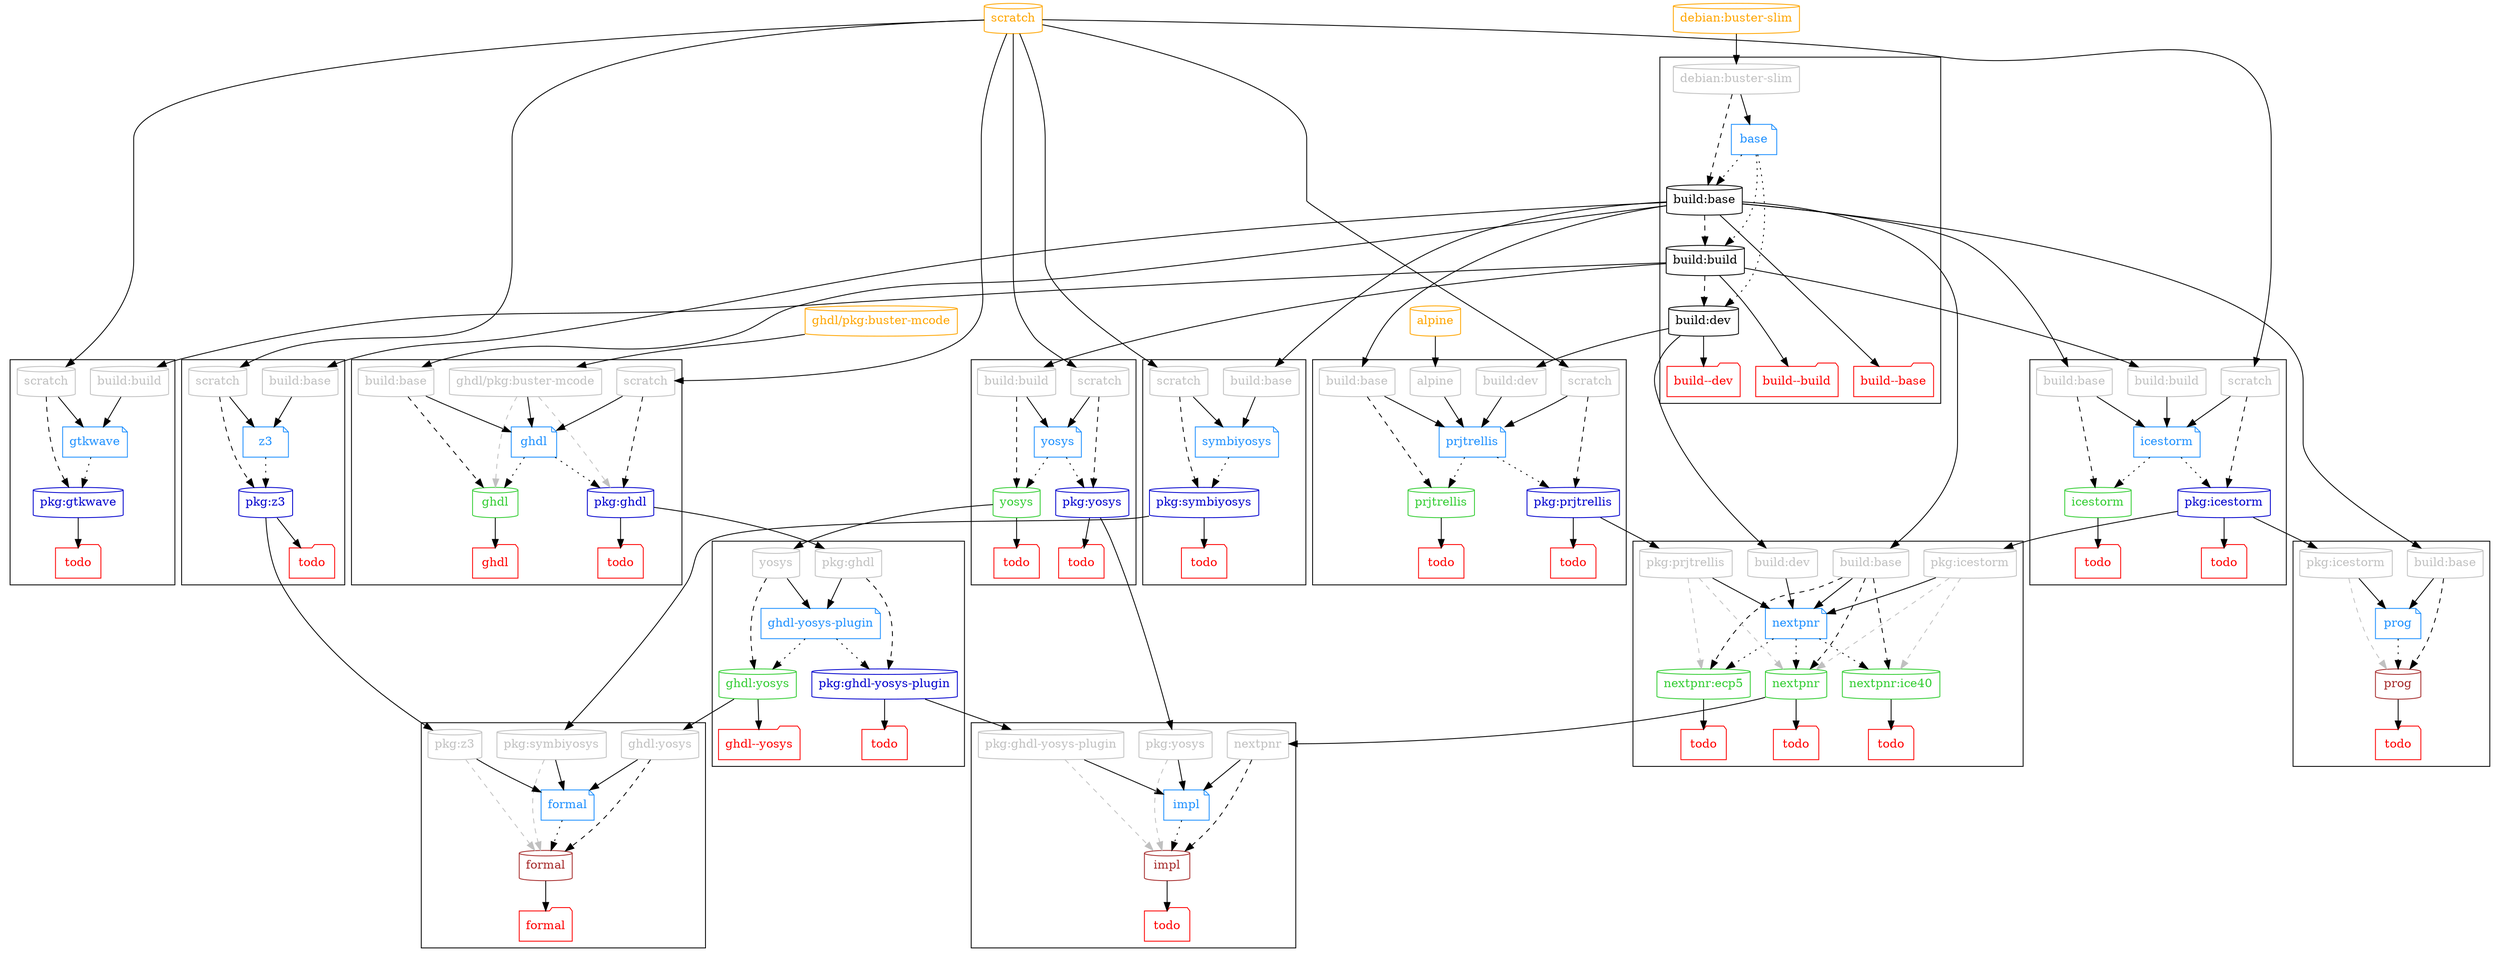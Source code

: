 digraph G {

  #splines=polyline; #curved
  newrank=true;

  # Dockerfiles

  { node [shape=note, color=dodgerblue, fontcolor=dodgerblue]
    d_base             [label="base"];
    d_formal           [label="formal"];
    d_ghdl             [label="ghdl"];
    d_ghdlYosysPlugin  [label="ghdl-yosys-plugin"];
    d_gtkwave          [label="gtkwave"];
    d_icestorm         [label="icestorm"];
    d_impl             [label="impl"];
    d_nextpnr          [label="nextpnr"];
    d_prjtrellis       [label="prjtrellis"];
    d_prog             [label="prog"];
    d_symbiyosys       [label="symbiyosys"];
    d_yosys            [label="yosys"];
    d_z3               [label="z3"];
  }

  # Images

  { node [shape=cylinder]
    "build:base"
    "build:build"
    "build:dev"
    { node [color=limegreen, fontcolor=limegreen]
      "ghdl"
      "ghdl:yosys"
      "icestorm"
      "nextpnr:ice40"
      "nextpnr:ecp5"
      "nextpnr"
      "prjtrellis"
      "yosys"
    }
    { node [color=mediumblue, fontcolor=mediumblue]
      "pkg:ghdl"
      "pkg:ghdl-yosys-plugin"
      "pkg:gtkwave"
      "pkg:icestorm"
      "pkg:prjtrellis"
      "pkg:symbiyosys"
      "pkg:yosys"
      "pkg:z3"
    }
    { node [color=brown, fontcolor=brown]
      "formal"
      "impl"
      "prog"
    }
  }

  # External images

  { node [shape=cylinder, color=orange, fontcolor=orange]
    { rank=same
      "debian:buster-slim";
      "scratch"           ;
    }

    "alpine";
    "ghdl/pkg:buster-mcode";
  }

  # Workflows

  subgraph cluster_base {
    { rank=same
      node [shape=cylinder, color=grey, fontcolor=grey]
      "p_base_debian" [label="debian:buster-slim"]
    }

    d_base -> {
      "build:base",
      "build:build",
      "build:dev"
    } [style=dotted];

    { rank=same
      node [shape=folder, color=red, fontcolor=red];
      "t_build:base" [label="build--base"];
      "t_build:build" [label="build--build"];
      "t_build:dev" [label="build--dev"];
    }

    "build:base" -> "t_build:base";
    "build:build" -> "t_build:build";
    "build:dev" -> "t_build:dev";
  }

  subgraph cluster_formal {
    { rank=same
      node [shape=cylinder, color=grey, fontcolor=grey]
      "p_formal_ghdl" [label="ghdl:yosys"]
      "p_formal_symbiyosys" [label="pkg:symbiyosys"]
      "p_formal_z3" [label="pkg:z3"]
    }

    d_formal ->
    "formal" [style=dotted];

    "t_formal" [shape=folder, color=red, fontcolor=red, label="formal"];

    "formal" -> "t_formal";
  }

  subgraph cluster_ghdl {
    { rank=same
      node [shape=cylinder, color=grey, fontcolor=grey]
      "p_ghdl_build:base" [label="build:base"]
      "p_ghdl_scratch" [label="scratch"]
      "p_ghdl_buster" [label="ghdl/pkg:buster-mcode"]
    }

    d_ghdl -> { rank=same
      "ghdl",
      "pkg:ghdl"
    } [style=dotted];

    { rank=same
      node [shape=folder, color=red, fontcolor=red];
      "t_ghdl" [label="ghdl"];
      "t_pkg:ghdl" [label="todo"];
    }

    "ghdl" -> "t_ghdl";
    "pkg:ghdl" -> "t_pkg:ghdl";
  }

  subgraph cluster_ghdlYosysPlugin {
    { rank=same
      node [shape=cylinder, color=grey, fontcolor=grey]
      "p_ghdl-yosys-plugin_yosys" [label="yosys"]
      "p_ghdl-yosys-plugin_pkg:ghdl" [label="pkg:ghdl"]
    }

    d_ghdlYosysPlugin -> { rank=same
      "pkg:ghdl-yosys-plugin",
      "ghdl:yosys"
    } [style=dotted];

    { rank=same
      node [shape=folder, color=red, fontcolor=red];
      "t_pkg:ghdl-yosys-plugin" [label="todo"];
      "t_ghdl:yosys" [label="ghdl--yosys"];
    }

    "pkg:ghdl-yosys-plugin" -> "t_pkg:ghdl-yosys-plugin";
    "ghdl:yosys" -> "t_ghdl:yosys";
  }

  subgraph cluster_gtkwave {
    { rank=same
      node [shape=cylinder, color=grey, fontcolor=grey]
      "p_gtkwave_build:build" [label="build:build"]
      "p_gtkwave_scratch" [label="scratch"]
    }

    d_gtkwave ->
    "pkg:gtkwave" [style=dotted];

    "t_pkg:gtkwave" [shape=folder, color=red, fontcolor=red, label="todo"];

    "pkg:gtkwave" -> "t_pkg:gtkwave";
  }

  subgraph cluster_icestorm {
    { rank=same
      node [shape=cylinder, color=grey, fontcolor=grey]
      "p_icestorm_scratch" [label="scratch"]
      "p_icestorm_build:base" [label="build:base"]
      "p_icestorm_build:build" [label="build:build"]
    }

    d_icestorm -> { rank=same
      "pkg:icestorm",
      "icestorm"
    } [style=dotted];

    { rank=same
      node [shape=folder, color=red, fontcolor=red];
      "t_icestorm" [label="todo"];
      "t_pkg:icestorm" [label="todo"];
    }

    "icestorm" -> "t_icestorm";
    "pkg:icestorm" -> "t_pkg:icestorm";
  }

  subgraph cluster_impl {
    { rank=same
      node [shape=cylinder, color=grey, fontcolor=grey]
      "p_impl_nextpnr" [label="nextpnr"]
      "p_impl_pkg:ghdl-yosys-plugin" [label="pkg:ghdl-yosys-plugin"]
      "p_impl_pkg:yosys" [label="pkg:yosys"]
    }

    d_impl -> "impl" [style=dotted];

    "t_impl" [label="todo", shape=folder, color=red, fontcolor=red];

    "impl" -> "t_impl";
  }

  subgraph cluster_nextpnr {
    { rank=same
      node [shape=cylinder, color=grey, fontcolor=grey]
      "p_nextpnr_build:base" [label="build:base"]
      "p_nextpnr_build:dev" [label="build:dev"]
      "p_nextpnr_icestorm" [label="pkg:icestorm"]
      "p_nextpnr_prjtrellis" [label="pkg:prjtrellis"]
    }

    d_nextpnr -> { rank=same
      "nextpnr:ice40",
      "nextpnr:ecp5",
      "nextpnr"
    } [style=dotted];

    { rank=same
      node [shape=folder, color=red, fontcolor=red];
      "t_nextpnr" [label="todo"];
      "t_nextpnr:ice40" [label="todo"];
      "t_nextpnr:ecp5" [label="todo"];
    }

    "nextpnr" -> "t_nextpnr";
    "nextpnr:ice40" -> "t_nextpnr:ice40";
    "nextpnr:ecp5" -> "t_nextpnr:ecp5";
  }

  subgraph cluster_prjtrellis {
    { rank=same
      node [shape=cylinder, color=grey, fontcolor=grey]
      "p_prjtrellis_alpine" [label="alpine"]
      "p_prjtrellis_scratch" [label="scratch"]
      "p_prjtrellis_build:base" [label="build:base"]
      "p_prjtrellis_build:dev" [label="build:dev"]
    }

    d_prjtrellis -> { rank=same
      "pkg:prjtrellis",
      "prjtrellis"
    } [style=dotted];

    { rank=same
      node [shape=folder, color=red, fontcolor=red];
      "t_prjtrellis" [label="todo"];
      "t_pkg:prjtrellis" [label="todo"];
    }

    "prjtrellis" -> "t_prjtrellis";
    "pkg:prjtrellis" -> "t_pkg:prjtrellis";
  }

  subgraph cluster_prog {
    { rank=same
      node [shape=cylinder, color=grey, fontcolor=grey]
      "p_prog_icestorm" [label="pkg:icestorm"]
      "p_prog_build:base" [label="build:base"]
    }

    d_prog ->
    "prog" [style=dotted];

    "t_prog" [shape=folder, color=red, fontcolor=red, label="todo"];

    "prog" -> "t_prog";
  }

  subgraph cluster_symbiyosys {
    { rank=same
      node [shape=cylinder, color=grey, fontcolor=grey]
      "p_symbiyosys_scratch" [label="scratch"]
      "p_symbiyosys_build:base" [label="build:base"]
    }

    d_symbiyosys ->
    "pkg:symbiyosys" [style=dotted];

    "t_pkg:symbiyosys" [shape=folder, color=red, fontcolor=red, label="todo"];

    "pkg:symbiyosys" -> "t_pkg:symbiyosys";
  }

  subgraph cluster_yosys {
    { rank=same
      node [shape=cylinder, color=grey, fontcolor=grey]
      "p_yosys_build:build" [label="build:build"]
      "p_yosys_scratch" [label="scratch"]
    }

    d_yosys -> { rank=same
      "pkg:yosys",
      "yosys"
    } [style=dotted];

    { rank=same
      node [shape=folder, color=red, fontcolor=red];
      "t_yosys" [label="todo"];
      "t_pkg:yosys" [label="todo"];
    }

    "yosys" -> "t_yosys";
    "pkg:yosys" -> "t_pkg:yosys";
  }

  subgraph cluster_z3 {
    { rank=same
      node [shape=cylinder, color=grey, fontcolor=grey]
      "p_z3_scratch" [label="scratch"]
      "p_z3_build:base" [label="build:base"]
    }

    d_z3 ->
    "pkg:z3" [style=dotted];

    "t_pkg:z3" [shape=folder, color=red, fontcolor=red, label="todo"];

    "pkg:z3" -> "t_pkg:z3";
  }

  { rank=same
    d_ghdl
    d_gtkwave
    d_icestorm
    d_prjtrellis
    d_symbiyosys
    d_yosys
    d_z3
  }

  { rank=same
    d_ghdlYosysPlugin
    d_nextpnr
    d_prog
  }

  # Dockerfile dependencies

  "debian:buster-slim" -> "p_base_debian" -> d_base;

  "ghdl:yosys" -> "p_formal_ghdl" -> d_formal;
  "pkg:symbiyosys" -> "p_formal_symbiyosys" -> d_formal;
  "pkg:z3" -> "p_formal_z3" -> d_formal;

  "scratch" -> "p_ghdl_scratch" -> d_ghdl;
  "ghdl/pkg:buster-mcode" -> "p_ghdl_buster" -> d_ghdl;
  "build:base" -> "p_ghdl_build:base" -> d_ghdl;

  "pkg:ghdl" -> "p_ghdl-yosys-plugin_pkg:ghdl" -> d_ghdlYosysPlugin;
  "yosys" -> "p_ghdl-yosys-plugin_yosys" -> d_ghdlYosysPlugin;

  "build:build" -> "p_gtkwave_build:build" -> d_gtkwave;
  "scratch" -> "p_gtkwave_scratch" -> d_gtkwave;

  "build:build" -> "p_icestorm_build:build" -> d_icestorm;
  "build:base" -> "p_icestorm_build:base" -> d_icestorm;
  "scratch" -> "p_icestorm_scratch" -> d_icestorm;

  "pkg:ghdl-yosys-plugin" -> "p_impl_pkg:ghdl-yosys-plugin" -> d_impl;
  "pkg:yosys" -> "p_impl_pkg:yosys" -> d_impl;
  "nextpnr" -> "p_impl_nextpnr" -> d_impl;

  "build:dev" -> "p_nextpnr_build:dev" -> d_nextpnr;
  "build:base" -> "p_nextpnr_build:base" -> d_nextpnr;
  "pkg:icestorm" -> "p_nextpnr_icestorm" -> d_nextpnr;
  "pkg:prjtrellis" -> "p_nextpnr_prjtrellis" -> d_nextpnr;

  "build:dev" -> "p_prjtrellis_build:dev" -> d_prjtrellis;
  "alpine" -> "p_prjtrellis_alpine" -> d_prjtrellis;

  "build:base" -> "p_prjtrellis_build:base" -> d_prjtrellis;
  "scratch" -> "p_prjtrellis_scratch" -> d_prjtrellis;

  "build:base" -> "p_prog_build:base" -> d_prog;
  "pkg:icestorm" -> "p_prog_icestorm" -> d_prog;

  "build:base" -> "p_symbiyosys_build:base" -> d_symbiyosys;
  "scratch" -> "p_symbiyosys_scratch" -> d_symbiyosys;

  "build:build" -> "p_yosys_build:build" -> d_yosys;
  "scratch" -> "p_yosys_scratch" -> d_yosys;

  "build:base" -> "p_z3_build:base" -> d_z3;
  "scratch" -> "p_z3_scratch" -> d_z3;

  # Image dependencies

  { edge [style=dashed]
    "p_base_debian" -> "build:base" -> "build:build" -> "build:dev";

    "p_prog_build:base" -> "prog";

    "p_ghdl_scratch" -> "pkg:ghdl";
    "p_ghdl_build:base" -> "ghdl";

    "p_nextpnr_build:base" -> {
      "nextpnr",
      "nextpnr:ice40",
      "nextpnr:ecp5"
    };

    "p_formal_ghdl" -> "formal";

    "p_gtkwave_scratch" -> "pkg:gtkwave";

    "p_icestorm_build:base" -> "icestorm";
    "p_icestorm_scratch" -> "pkg:icestorm";

    "p_impl_nextpnr" -> "impl";

    "p_prjtrellis_scratch" -> "pkg:prjtrellis";
    "p_prjtrellis_build:base" -> "prjtrellis";

    "p_symbiyosys_scratch" -> "pkg:symbiyosys";

    "p_yosys_scratch" -> "pkg:yosys";
    "p_yosys_build:build" -> "yosys";

    "p_ghdl-yosys-plugin_yosys" -> "ghdl:yosys";
    "p_ghdl-yosys-plugin_pkg:ghdl" -> "pkg:ghdl-yosys-plugin";

    "p_z3_scratch" -> "pkg:z3";
  }

  { edge [style=dashed, color=grey]
    {
      "p_formal_symbiyosys",
      "p_formal_z3"
     } -> "formal";

    "p_ghdl_buster" -> {
      "ghdl",
      "pkg:ghdl"
    };

    "p_prog_icestorm" -> "prog";

    "p_impl_pkg:ghdl-yosys-plugin" -> "impl";
    "p_impl_pkg:yosys" -> "impl";

    "p_nextpnr_icestorm" -> {
      "nextpnr",
      "nextpnr:ice40"
    };

    "p_nextpnr_prjtrellis" -> {
      "nextpnr",
      "nextpnr:ecp5"
     };
  }

}
